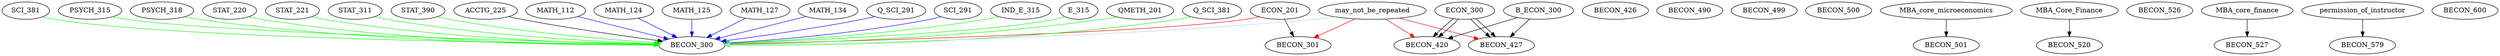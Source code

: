 digraph G {
    edge [color=black];
    ACCTG_225 -> BECON_300;
    edge [color=red];
    ECON_201 -> BECON_300;
    edge [color=blue];
    MATH_112 -> BECON_300;
    MATH_124 -> BECON_300;
    MATH_125 -> BECON_300;
    MATH_127 -> BECON_300;
    MATH_134 -> BECON_300;
    Q_SCI_291 -> BECON_300;
    SCI_291 -> BECON_300;
    edge [color=green];
    IND_E_315 -> BECON_300;
    E_315 -> BECON_300;
    QMETH_201 -> BECON_300;
    Q_SCI_381 -> BECON_300;
    SCI_381 -> BECON_300;
    PSYCH_315 -> BECON_300;
    PSYCH_318 -> BECON_300;
    STAT_220 -> BECON_300;
    STAT_221 -> BECON_300;
    STAT_311 -> BECON_300;
    STAT_390 -> BECON_300;
    edge [color=lightblue];
    may_not_be_repeated -> BECON_300;
    edge [color=black];
    ECON_201 -> BECON_301;
    edge [color=red];
    may_not_be_repeated -> BECON_301;
    edge [color=black];
    B_ECON_300 -> BECON_420;
    ECON_300 -> BECON_420;
    ECON_300 -> BECON_420;
    edge [color=red];
    may_not_be_repeated -> BECON_420;
    BECON_426;
    edge [color=black];
    B_ECON_300 -> BECON_427;
    ECON_300 -> BECON_427;
    ECON_300 -> BECON_427;
    edge [color=red];
    may_not_be_repeated -> BECON_427;
    BECON_490;
    BECON_499;
    BECON_500;
    edge [color=black];
    MBA_core_microeconomics -> BECON_501;
    edge [color=black];
    MBA_Core_Finance -> BECON_520;
    BECON_526;
    edge [color=black];
    MBA_core_finance -> BECON_527;
    edge [color=black];
    permission_of_instructor -> BECON_579;
    BECON_600;
}
